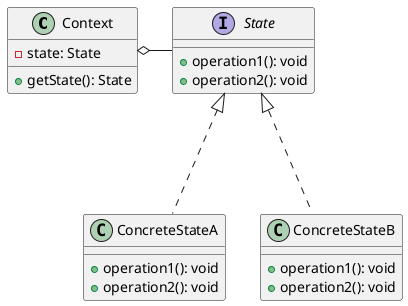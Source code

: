 @startuml

class Context{
    - state: State
    + getState(): State
}

interface State{
    + operation1(): void
    + operation2(): void
}

class ConcreteStateA {
    + operation1(): void
    + operation2(): void
}

class ConcreteStateB {
    + operation1(): void
    + operation2(): void
}

State <|... ConcreteStateA
State <|... ConcreteStateB

Context o--right- State
@enduml